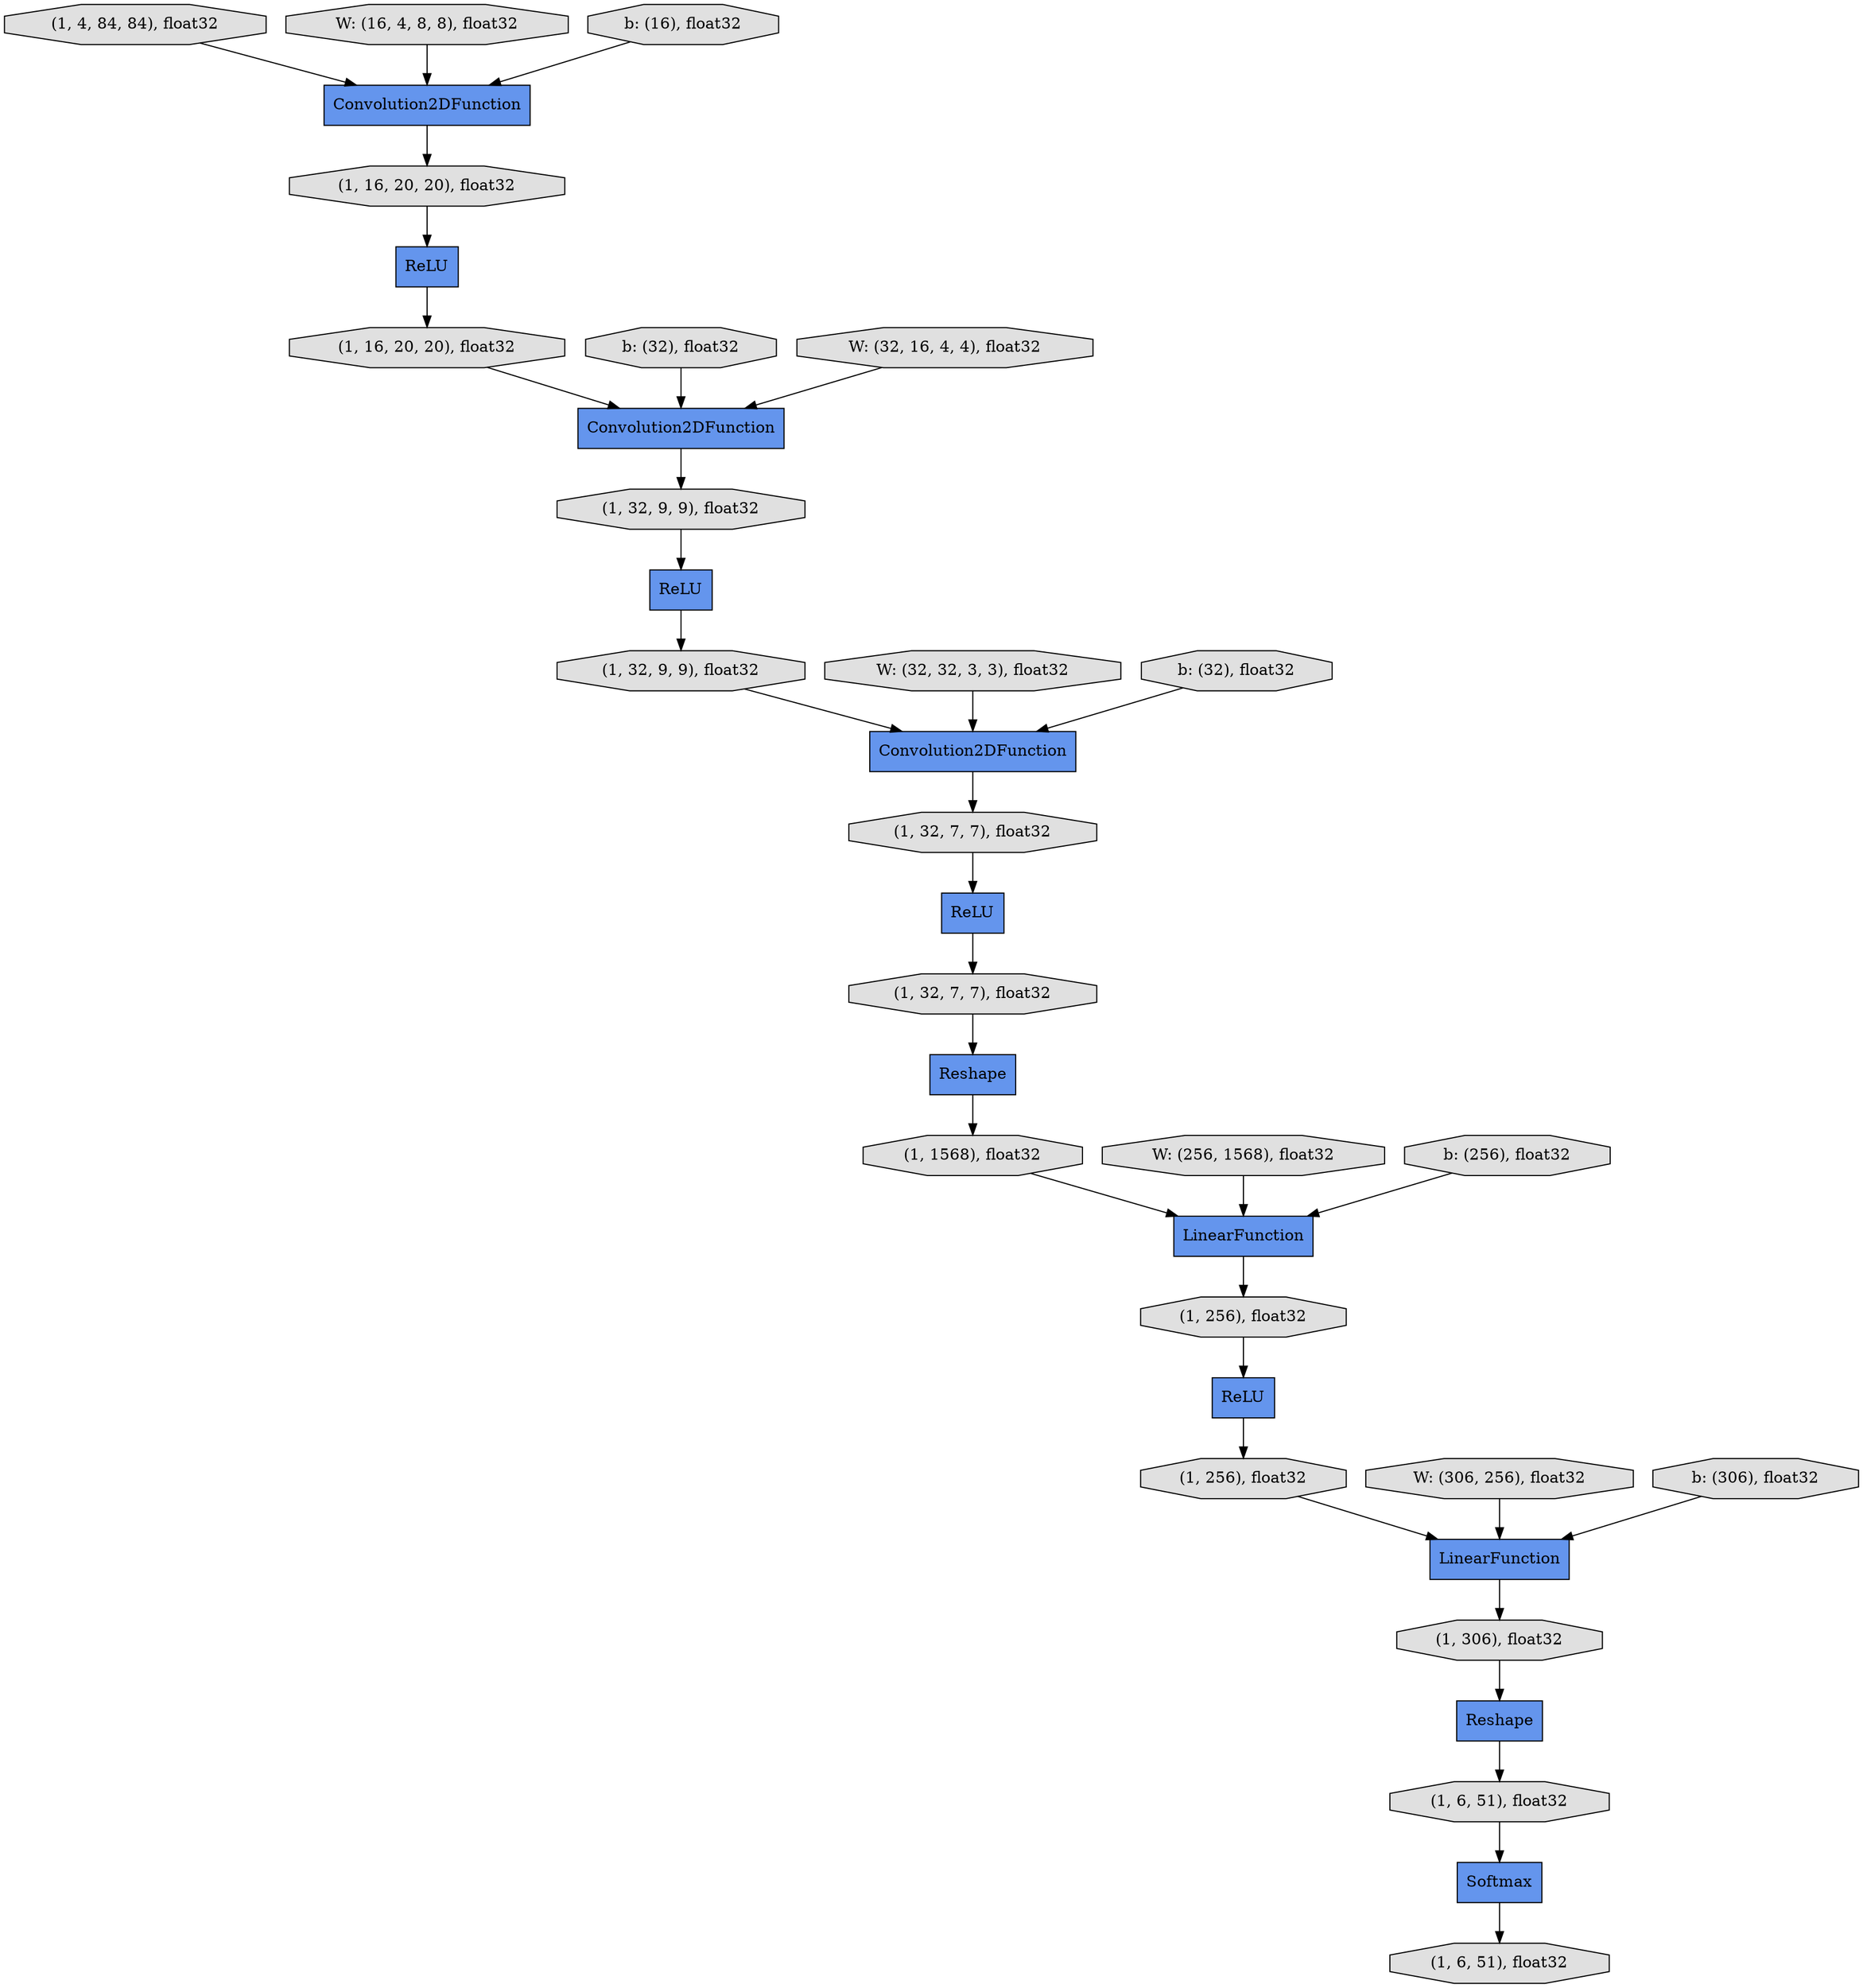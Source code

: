 digraph graphname{rankdir=TB;140505374038032 [label="(1, 4, 84, 84), float32",shape="octagon",fillcolor="#E0E0E0",style="filled"];140505374036112 [label="b: (32), float32",shape="octagon",fillcolor="#E0E0E0",style="filled"];140505374038224 [label="(1, 16, 20, 20), float32",shape="octagon",fillcolor="#E0E0E0",style="filled"];140505331996944 [label="Convolution2DFunction",shape="record",fillcolor="#6495ED",style="filled"];140505374208336 [label="(1, 306), float32",shape="octagon",fillcolor="#E0E0E0",style="filled"];140505374038416 [label="ReLU",shape="record",fillcolor="#6495ED",style="filled"];140505374345680 [label="(1, 256), float32",shape="octagon",fillcolor="#E0E0E0",style="filled"];140505374208464 [label="(1, 6, 51), float32",shape="octagon",fillcolor="#E0E0E0",style="filled"];140505374036432 [label="W: (32, 32, 3, 3), float32",shape="octagon",fillcolor="#E0E0E0",style="filled"];140505374038480 [label="(1, 16, 20, 20), float32",shape="octagon",fillcolor="#E0E0E0",style="filled"];140505374038608 [label="Softmax",shape="record",fillcolor="#6495ED",style="filled"];140505374038672 [label="(1, 32, 9, 9), float32",shape="octagon",fillcolor="#E0E0E0",style="filled"];140505374208720 [label="(1, 6, 51), float32",shape="octagon",fillcolor="#E0E0E0",style="filled"];140505374038736 [label="Convolution2DFunction",shape="record",fillcolor="#6495ED",style="filled"];140505374036752 [label="b: (32), float32",shape="octagon",fillcolor="#E0E0E0",style="filled"];140505374448400 [label="ReLU",shape="record",fillcolor="#6495ED",style="filled"];140505374038864 [label="(1, 32, 9, 9), float32",shape="octagon",fillcolor="#E0E0E0",style="filled"];140505374448464 [label="Convolution2DFunction",shape="record",fillcolor="#6495ED",style="filled"];140505374036880 [label="W: (306, 256), float32",shape="octagon",fillcolor="#E0E0E0",style="filled"];140505374405520 [label="ReLU",shape="record",fillcolor="#6495ED",style="filled"];140505374037968 [label="LinearFunction",shape="record",fillcolor="#6495ED",style="filled"];140505374039120 [label="ReLU",shape="record",fillcolor="#6495ED",style="filled"];140505374037072 [label="W: (256, 1568), float32",shape="octagon",fillcolor="#E0E0E0",style="filled"];140505374039184 [label="(1, 32, 7, 7), float32",shape="octagon",fillcolor="#E0E0E0",style="filled"];140505374039248 [label="Reshape",shape="record",fillcolor="#6495ED",style="filled"];140505374448848 [label="W: (16, 4, 8, 8), float32",shape="octagon",fillcolor="#E0E0E0",style="filled"];140505374039376 [label="(1, 32, 7, 7), float32",shape="octagon",fillcolor="#E0E0E0",style="filled"];140505374037392 [label="b: (256), float32",shape="octagon",fillcolor="#E0E0E0",style="filled"];140505374449104 [label="b: (16), float32",shape="octagon",fillcolor="#E0E0E0",style="filled"];140505374039696 [label="LinearFunction",shape="record",fillcolor="#6495ED",style="filled"];140505374039760 [label="(1, 1568), float32",shape="octagon",fillcolor="#E0E0E0",style="filled"];140505374449424 [label="W: (32, 16, 4, 4), float32",shape="octagon",fillcolor="#E0E0E0",style="filled"];140505374039888 [label="Reshape",shape="record",fillcolor="#6495ED",style="filled"];140505374037840 [label="b: (306), float32",shape="octagon",fillcolor="#E0E0E0",style="filled"];140505374040016 [label="(1, 256), float32",shape="octagon",fillcolor="#E0E0E0",style="filled"];140505374039696 -> 140505374208336;140505374037840 -> 140505374039696;140505374038416 -> 140505374039376;140505374036752 -> 140505374038736;140505374405520 -> 140505374038864;140505374039376 -> 140505374039248;140505374040016 -> 140505374039120;140505374037072 -> 140505374037968;140505374038864 -> 140505374038736;140505374037392 -> 140505374037968;140505374038672 -> 140505374405520;140505374037968 -> 140505374040016;140505374039248 -> 140505374039760;140505374345680 -> 140505374039696;140505374448400 -> 140505374038480;140505374038224 -> 140505374448400;140505374039760 -> 140505374037968;140505374036112 -> 140505331996944;140505374036880 -> 140505374039696;140505374448464 -> 140505374038224;140505374038480 -> 140505331996944;140505331996944 -> 140505374038672;140505374039888 -> 140505374208464;140505374038608 -> 140505374208720;140505374038736 -> 140505374039184;140505374039184 -> 140505374038416;140505374208464 -> 140505374038608;140505374449424 -> 140505331996944;140505374038032 -> 140505374448464;140505374208336 -> 140505374039888;140505374448848 -> 140505374448464;140505374449104 -> 140505374448464;140505374036432 -> 140505374038736;140505374039120 -> 140505374345680;}